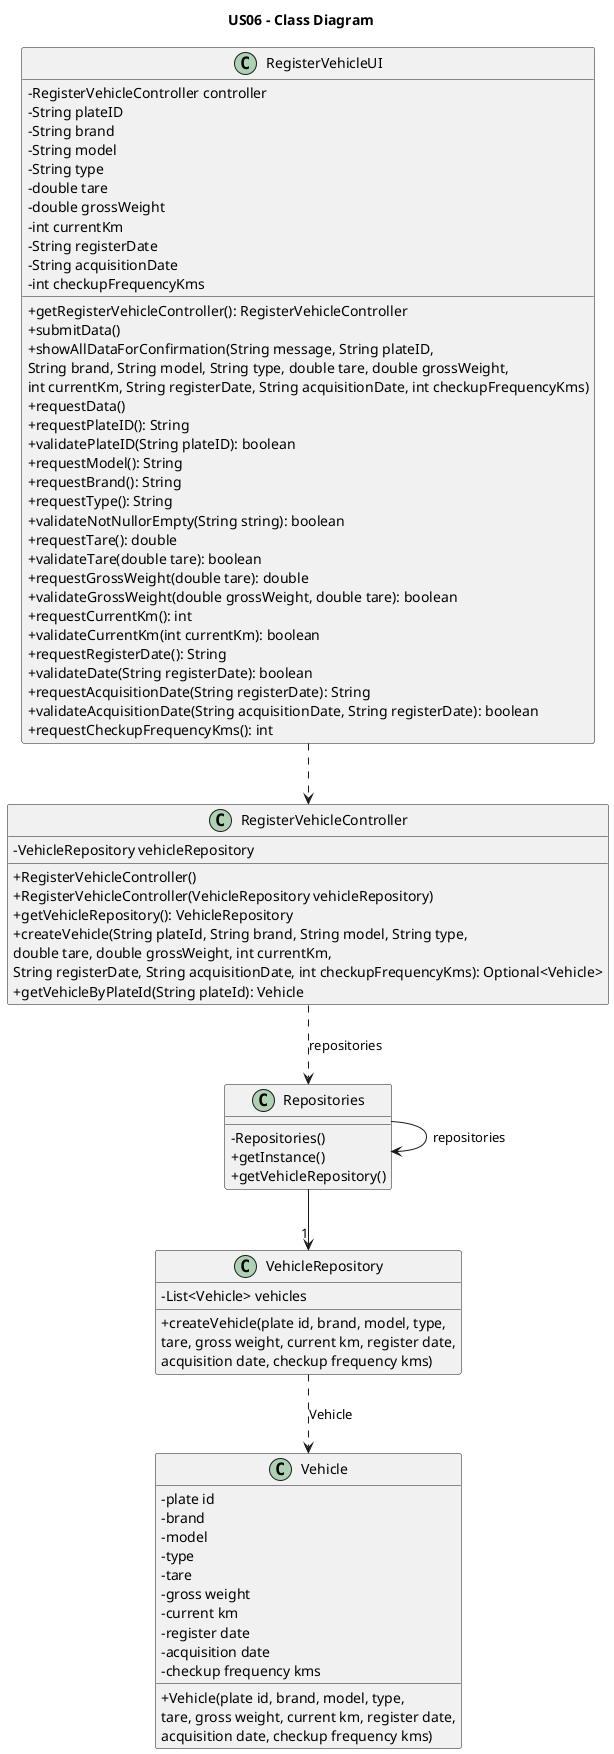 @startuml
'skinparam monochrome true
skinparam packageStyle rectangle
skinparam shadowing false
skinparam linetype polyline
'skinparam linetype orto

skinparam classAttributeIconSize 0

Title US06 - Class Diagram

'left to right direction

class RegisterVehicleUI {
    -RegisterVehicleController controller
    -String plateID
    -String brand
    -String model
    -String type
    -double tare
    -double grossWeight
    -int currentKm
    -String registerDate
    -String acquisitionDate
    -int checkupFrequencyKms
    +getRegisterVehicleController(): RegisterVehicleController
    +submitData()
    +showAllDataForConfirmation(String message, String plateID, \nString brand, String model, String type, double tare, double grossWeight, \nint currentKm, String registerDate, String acquisitionDate, int checkupFrequencyKms)
    +requestData()
    +requestPlateID(): String
    +validatePlateID(String plateID): boolean
    +requestModel(): String
    +requestBrand(): String
    +requestType(): String
    +validateNotNullorEmpty(String string): boolean
    +requestTare(): double
    +validateTare(double tare): boolean
    +requestGrossWeight(double tare): double
    +validateGrossWeight(double grossWeight, double tare): boolean
    +requestCurrentKm(): int
    +validateCurrentKm(int currentKm): boolean
    +requestRegisterDate(): String
    +validateDate(String registerDate): boolean
    +requestAcquisitionDate(String registerDate): String
    +validateAcquisitionDate(String acquisitionDate, String registerDate): boolean
    +requestCheckupFrequencyKms(): int
}

class RegisterVehicleController {
    -VehicleRepository vehicleRepository
    +RegisterVehicleController()
    +RegisterVehicleController(VehicleRepository vehicleRepository)
    +getVehicleRepository(): VehicleRepository
    +createVehicle(String plateId, String brand, String model, String type, \ndouble tare, double grossWeight, int currentKm, \nString registerDate, String acquisitionDate, int checkupFrequencyKms): Optional<Vehicle>
    +getVehicleByPlateId(String plateId): Vehicle
}

class Repositories{
    -Repositories()
    +getInstance()
    +getVehicleRepository()
}

class VehicleRepository{
    - List<Vehicle> vehicles
    +createVehicle(plate id, brand, model, type,\ntare, gross weight, current km, register date,\nacquisition date, checkup frequency kms)
}

class Vehicle{
    -plate id
    -brand
    -model
    -type
    -tare
    -gross weight
    -current km
    -register date
    -acquisition date
    -checkup frequency kms
    +Vehicle(plate id, brand, model, type,\ntare, gross weight, current km, register date,\nacquisition date, checkup frequency kms)
}

RegisterVehicleUI ..> RegisterVehicleController
RegisterVehicleController ..> Repositories : repositories
Repositories --> Repositories : repositories
Repositories --> "1" VehicleRepository
VehicleRepository ..> Vehicle : Vehicle

@enduml